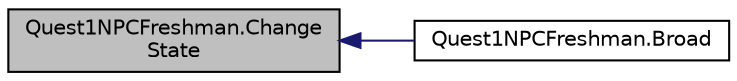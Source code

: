 digraph "Quest1NPCFreshman.ChangeState"
{
  edge [fontname="Helvetica",fontsize="10",labelfontname="Helvetica",labelfontsize="10"];
  node [fontname="Helvetica",fontsize="10",shape=record];
  rankdir="LR";
  Node8 [label="Quest1NPCFreshman.Change\lState",height=0.2,width=0.4,color="black", fillcolor="grey75", style="filled", fontcolor="black"];
  Node8 -> Node9 [dir="back",color="midnightblue",fontsize="10",style="solid",fontname="Helvetica"];
  Node9 [label="Quest1NPCFreshman.Broad",height=0.2,width=0.4,color="black", fillcolor="white", style="filled",URL="$class_quest1_n_p_c_freshman.html#a44143e1c3241f7fbcce3747c53d445a4",tooltip="Called by a broadcaster like the dialog tree node. "];
}
